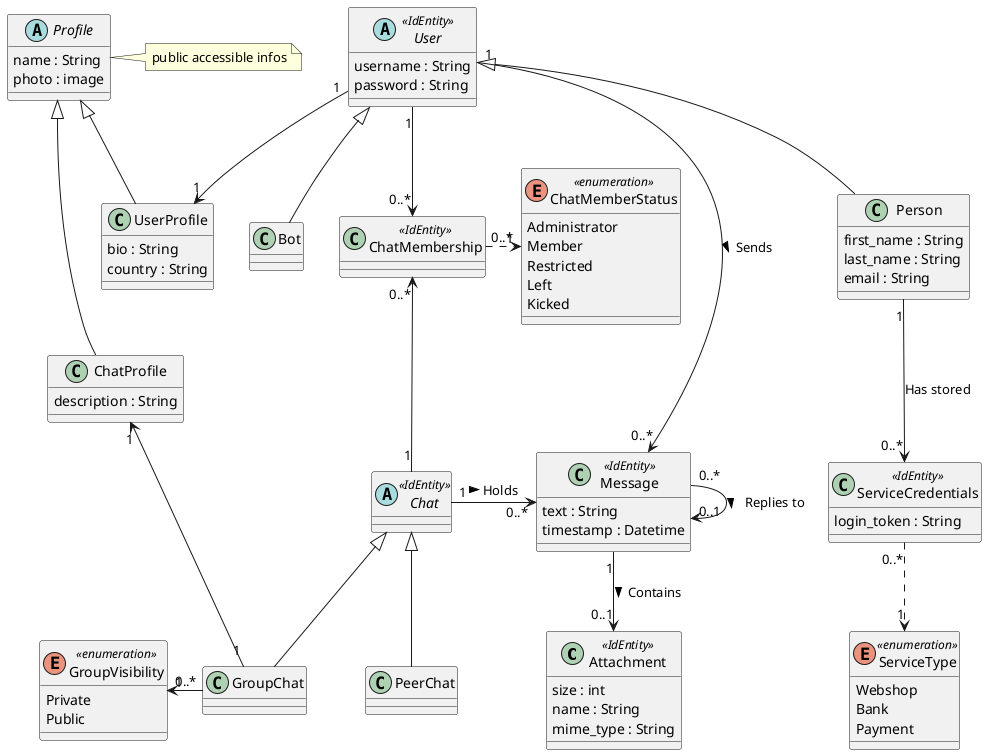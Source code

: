 @startuml chat-domain
' classes in alphabetical order
class Attachment <<IdEntity>> {
    size : int
    name : String
    mime_type : String
}

abstract class Chat <<IdEntity>>

class ChatMembership <<IdEntity>>

enum ChatMemberStatus <<enumeration>> {
    Administrator
    Member
    Restricted
    Left
    Kicked
}

class ChatProfile {
    description : String
}

class GroupChat

enum GroupVisibility <<enumeration>> {
    Private
    Public
}

class ServiceCredentials <<IdEntity>> {
    login_token : String
}

class Message <<IdEntity>> {
    text : String
    timestamp : Datetime
}

class Person {
    first_name : String
    last_name : String
    email : String
}

class PeerChat

abstract class Profile {
    name : String
    photo : image
}

enum ServiceType <<enumeration>> {
    Webshop
    Bank
    Payment
}

abstract class User <<IdEntity>> {
    username : String
    password : String
}

class UserProfile {
    bio : String
    country : String
}

' Inheritance
'' Profile
Profile <|-- ChatProfile
Profile <|-- UserProfile
'' Chat inheritance
Chat <|-- PeerChat
Chat <|-- GroupChat

'' Person inheritance
User <|-- Person
User <|-- Bot

' Relations
'' to Chat
User "1" --> "0..*" ChatMembership
Chat "1" -up-> "0..*" ChatMembership

'' to Message
User "1" --> "0..*" Message : Sends >
Chat "1" -right-> "0..*" Message : Holds >
Message "1" --> "0..1" Attachment : Contains >
Message "0..*" --> "0..1" Message : Replies to >

'' with Enumerations
ServiceCredentials "0..*" ..> "1" ServiceType
ChatMembership "0..*" .right.> "1" ChatMemberStatus
GroupChat "0..*" -left-> "1" GroupVisibility

'' Misc
Person "1" --> "0..*" ServiceCredentials : Has stored
User "1" --> "1" UserProfile
GroupChat "1" -up-> "1" ChatProfile

note right of Profile: public accessible infos
@enduml
